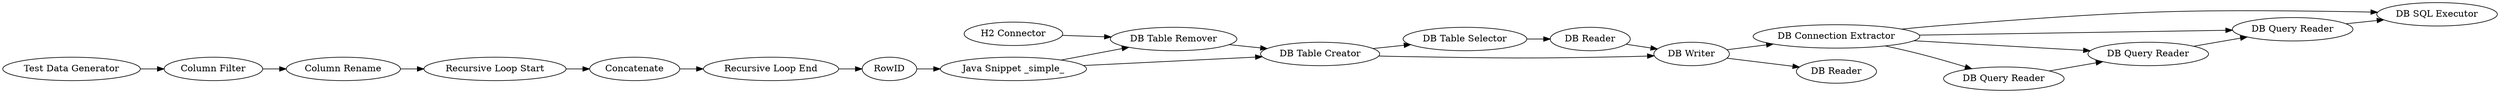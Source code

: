 digraph {
	1881 -> 72
	1872 -> 1881
	1885 -> 1892
	2 -> 68
	1876 -> 1894
	1877 -> 1894
	1893 -> 1872
	1876 -> 1877
	1876 -> 1878
	1878 -> 1877
	1876 -> 1875
	1882 -> 1891
	1891 -> 1885
	1872 -> 68
	75 -> 1876
	1892 -> 1893
	68 -> 1881
	1875 -> 1878
	75 -> 76
	72 -> 71
	1881 -> 75
	1880 -> 1882
	1879 -> 1880
	71 -> 75
	1875 [label="DB Query Reader"]
	1893 [label=RowID]
	1894 [label="DB SQL Executor"]
	1881 [label="DB Table Creator"]
	1891 [label="Recursive Loop Start"]
	1882 [label="Column Rename"]
	1878 [label="DB Query Reader"]
	1876 [label="DB Connection Extractor"]
	1879 [label="Test Data Generator"]
	75 [label="DB Writer"]
	1872 [label="Java Snippet _simple_"]
	1880 [label="Column Filter"]
	68 [label="DB Table Remover"]
	1892 [label="Recursive Loop End"]
	1877 [label="DB Query Reader"]
	72 [label="DB Table Selector"]
	76 [label="DB Reader"]
	1885 [label=Concatenate]
	71 [label="DB Reader"]
	2 [label="H2 Connector"]
	rankdir=LR
}
